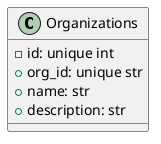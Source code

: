 @startuml
    class Organizations {
        - id: unique int
        + org_id: unique str
        + name: str
        + description: str
    }
@enduml
